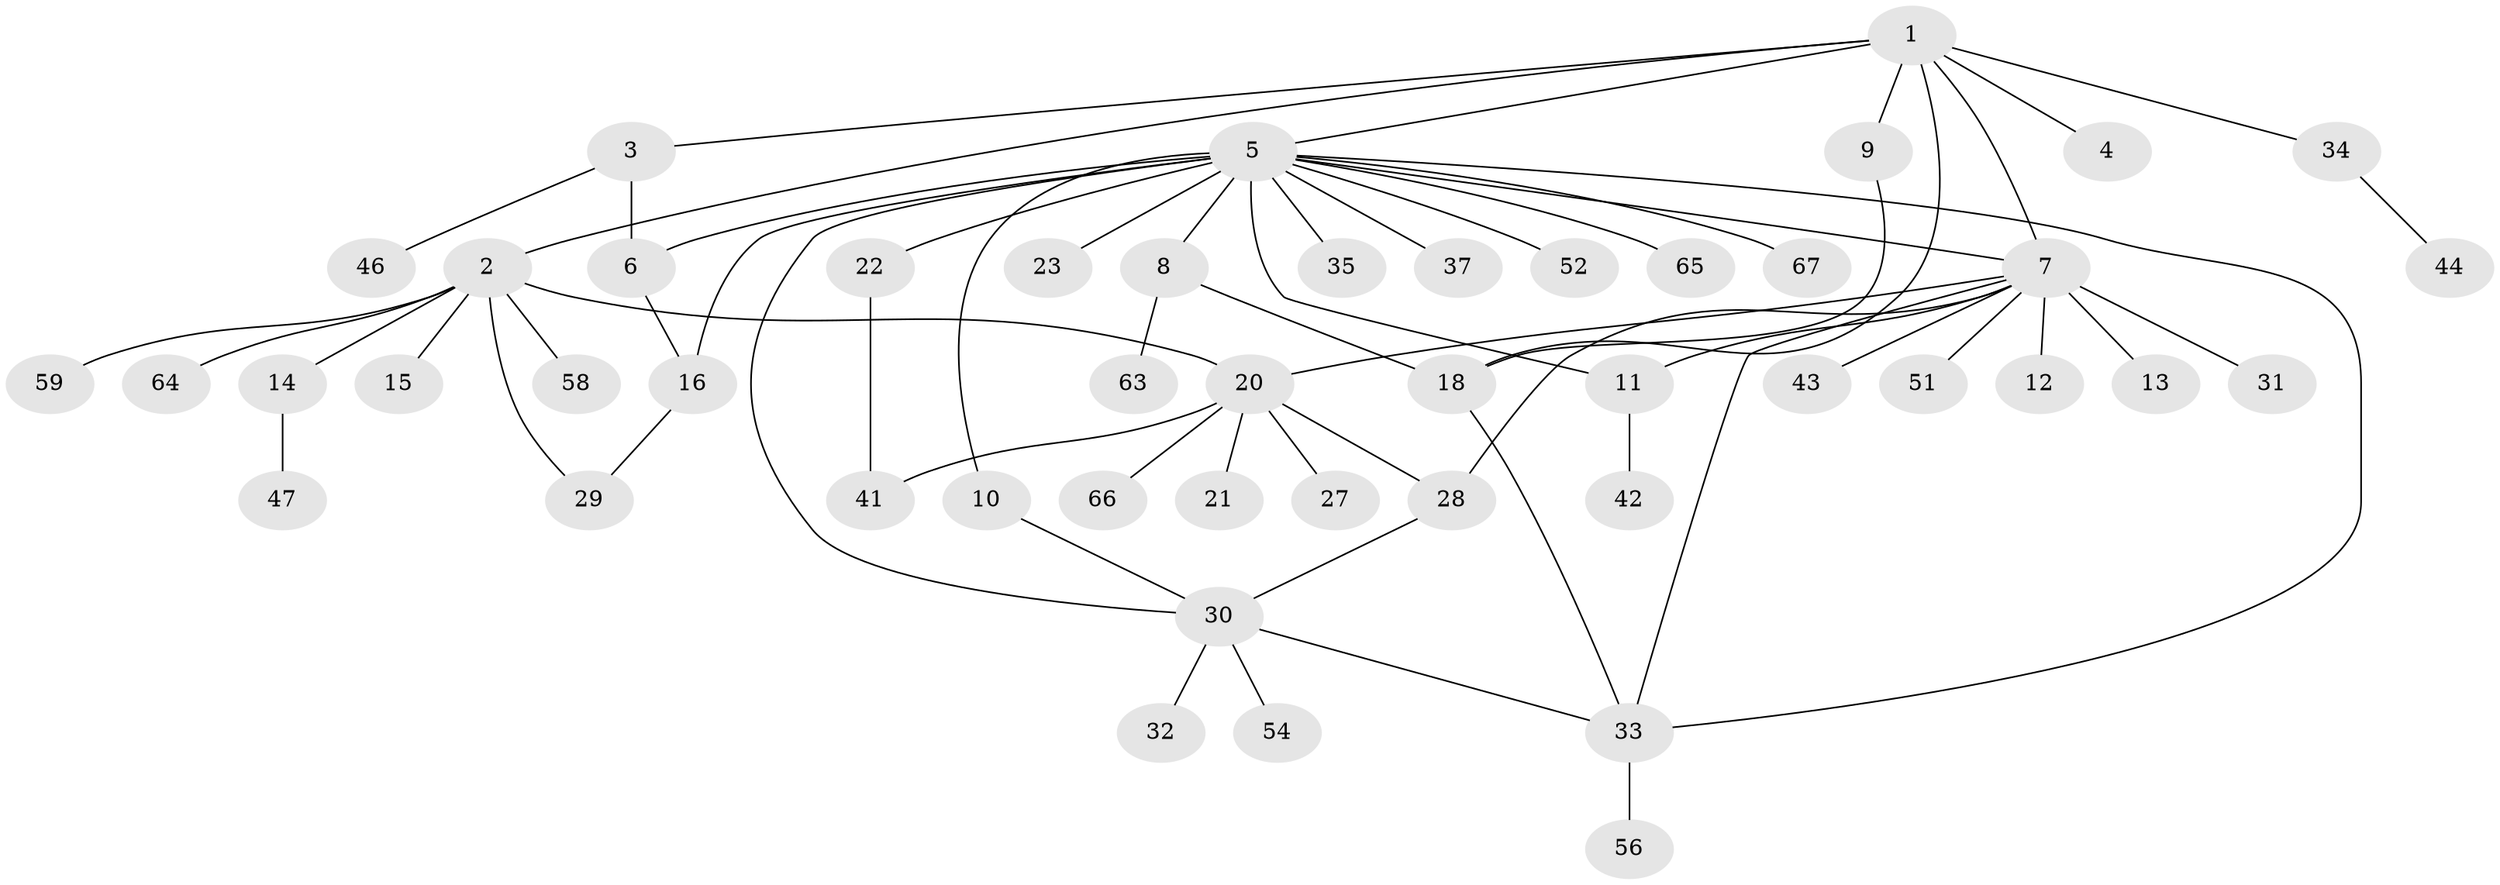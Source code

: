 // original degree distribution, {8: 0.028985507246376812, 3: 0.11594202898550725, 1: 0.5362318840579711, 17: 0.014492753623188406, 10: 0.014492753623188406, 2: 0.15942028985507245, 4: 0.07246376811594203, 5: 0.028985507246376812, 6: 0.028985507246376812}
// Generated by graph-tools (version 1.1) at 2025/18/03/04/25 18:18:17]
// undirected, 48 vertices, 62 edges
graph export_dot {
graph [start="1"]
  node [color=gray90,style=filled];
  1;
  2;
  3;
  4;
  5;
  6;
  7 [super="+39"];
  8;
  9;
  10 [super="+17+45"];
  11 [super="+55+50"];
  12 [super="+38+40"];
  13;
  14 [super="+26+24"];
  15;
  16 [super="+68"];
  18 [super="+19+57+69"];
  20 [super="+36+25+60"];
  21;
  22;
  23;
  27;
  28;
  29;
  30;
  31;
  32;
  33;
  34;
  35;
  37;
  41 [super="+48"];
  42;
  43;
  44;
  46;
  47 [super="+53"];
  51;
  52;
  54;
  56;
  58;
  59;
  63;
  64;
  65;
  66;
  67;
  1 -- 2;
  1 -- 3;
  1 -- 4;
  1 -- 5;
  1 -- 9;
  1 -- 34;
  1 -- 18;
  1 -- 7;
  2 -- 14;
  2 -- 15;
  2 -- 20;
  2 -- 29;
  2 -- 58;
  2 -- 59;
  2 -- 64;
  3 -- 6;
  3 -- 46;
  5 -- 6;
  5 -- 7;
  5 -- 8;
  5 -- 10;
  5 -- 11 [weight=2];
  5 -- 16;
  5 -- 22;
  5 -- 23;
  5 -- 30;
  5 -- 33;
  5 -- 35;
  5 -- 37;
  5 -- 52;
  5 -- 65;
  5 -- 67;
  6 -- 16;
  7 -- 12;
  7 -- 13;
  7 -- 28;
  7 -- 31;
  7 -- 33;
  7 -- 43;
  7 -- 51;
  7 -- 20;
  7 -- 11;
  8 -- 63;
  8 -- 18;
  9 -- 18;
  10 -- 30;
  11 -- 42;
  14 -- 47;
  16 -- 29;
  18 -- 33;
  20 -- 21;
  20 -- 27;
  20 -- 66;
  20 -- 28;
  20 -- 41;
  22 -- 41;
  28 -- 30;
  30 -- 32;
  30 -- 33;
  30 -- 54;
  33 -- 56;
  34 -- 44;
}

